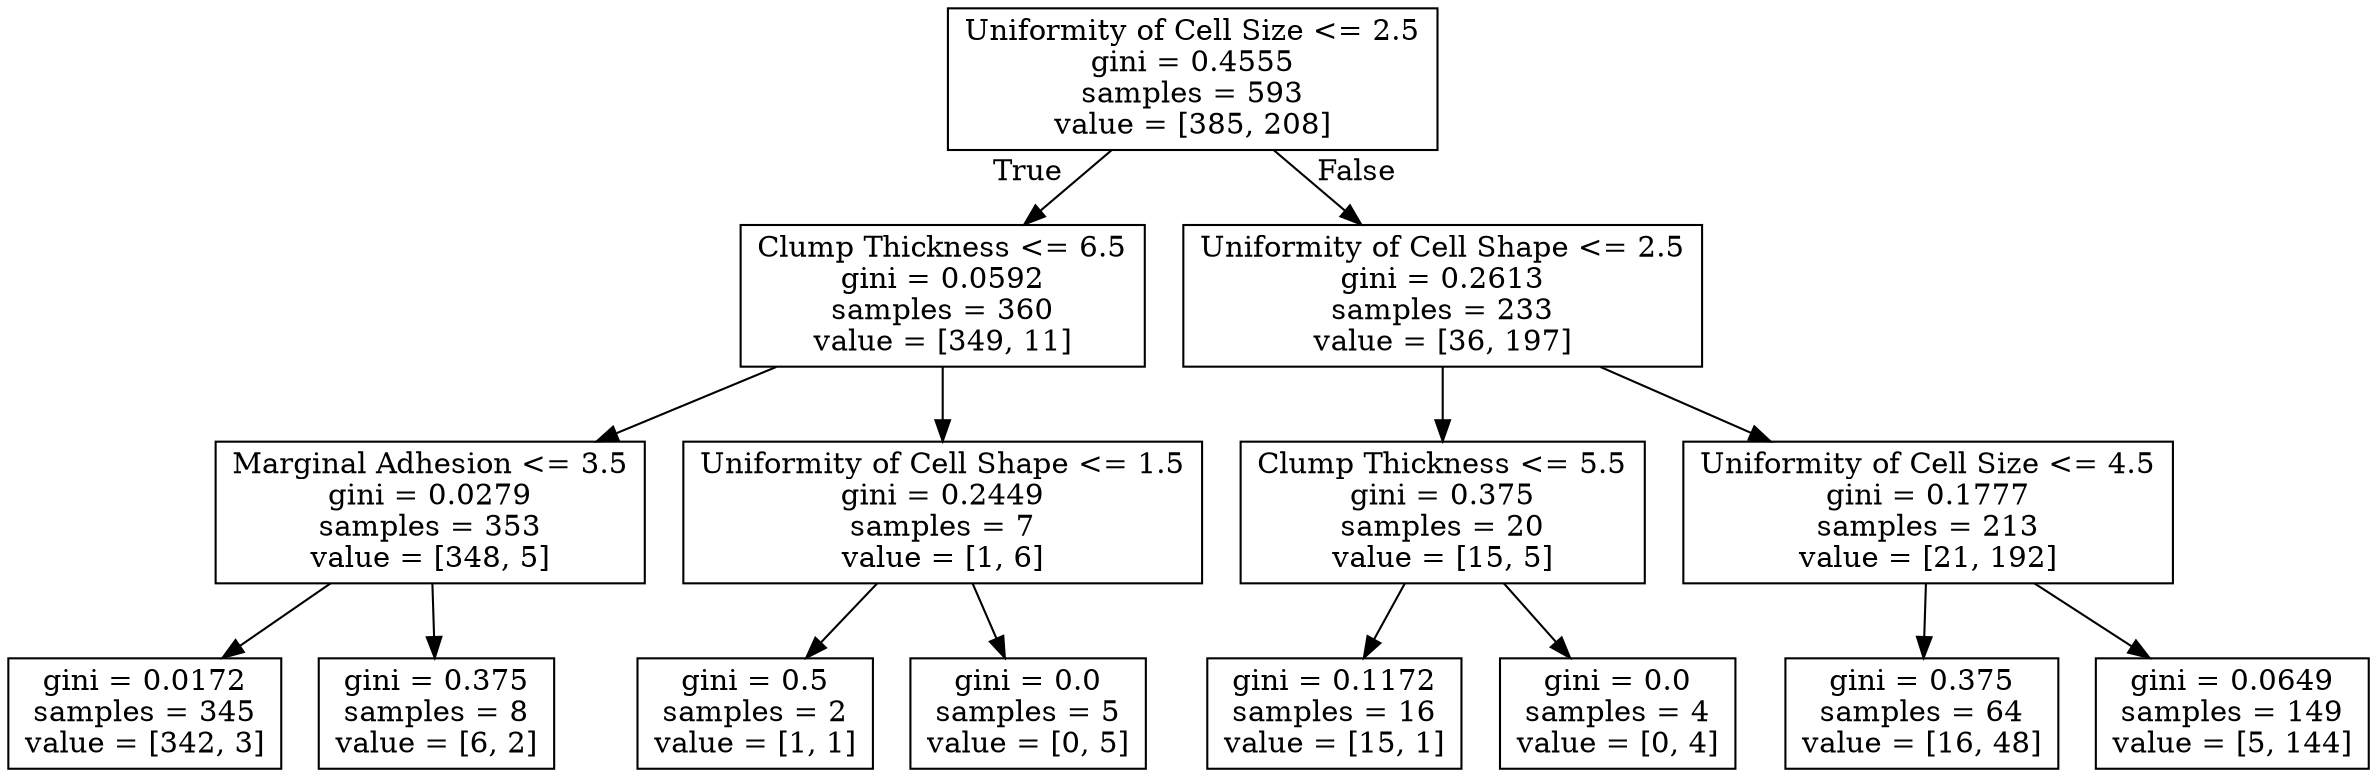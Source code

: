 digraph Tree {
node [shape=box] ;
0 [label="Uniformity of Cell Size <= 2.5\ngini = 0.4555\nsamples = 593\nvalue = [385, 208]"] ;
1 [label="Clump Thickness <= 6.5\ngini = 0.0592\nsamples = 360\nvalue = [349, 11]"] ;
0 -> 1 [labeldistance=2.5, labelangle=45, headlabel="True"] ;
2 [label="Marginal Adhesion <= 3.5\ngini = 0.0279\nsamples = 353\nvalue = [348, 5]"] ;
1 -> 2 ;
3 [label="gini = 0.0172\nsamples = 345\nvalue = [342, 3]"] ;
2 -> 3 ;
4 [label="gini = 0.375\nsamples = 8\nvalue = [6, 2]"] ;
2 -> 4 ;
5 [label="Uniformity of Cell Shape <= 1.5\ngini = 0.2449\nsamples = 7\nvalue = [1, 6]"] ;
1 -> 5 ;
6 [label="gini = 0.5\nsamples = 2\nvalue = [1, 1]"] ;
5 -> 6 ;
7 [label="gini = 0.0\nsamples = 5\nvalue = [0, 5]"] ;
5 -> 7 ;
8 [label="Uniformity of Cell Shape <= 2.5\ngini = 0.2613\nsamples = 233\nvalue = [36, 197]"] ;
0 -> 8 [labeldistance=2.5, labelangle=-45, headlabel="False"] ;
9 [label="Clump Thickness <= 5.5\ngini = 0.375\nsamples = 20\nvalue = [15, 5]"] ;
8 -> 9 ;
10 [label="gini = 0.1172\nsamples = 16\nvalue = [15, 1]"] ;
9 -> 10 ;
11 [label="gini = 0.0\nsamples = 4\nvalue = [0, 4]"] ;
9 -> 11 ;
12 [label="Uniformity of Cell Size <= 4.5\ngini = 0.1777\nsamples = 213\nvalue = [21, 192]"] ;
8 -> 12 ;
13 [label="gini = 0.375\nsamples = 64\nvalue = [16, 48]"] ;
12 -> 13 ;
14 [label="gini = 0.0649\nsamples = 149\nvalue = [5, 144]"] ;
12 -> 14 ;
}